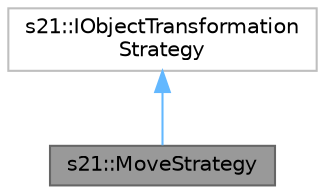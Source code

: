 digraph "s21::MoveStrategy"
{
 // LATEX_PDF_SIZE
  bgcolor="transparent";
  edge [fontname=Helvetica,fontsize=10,labelfontname=Helvetica,labelfontsize=10];
  node [fontname=Helvetica,fontsize=10,shape=box,height=0.2,width=0.4];
  Node1 [label="s21::MoveStrategy",height=0.2,width=0.4,color="gray40", fillcolor="grey60", style="filled", fontcolor="black",tooltip=" "];
  Node2 -> Node1 [dir="back",color="steelblue1",style="solid"];
  Node2 [label="s21::IObjectTransformation\lStrategy",height=0.2,width=0.4,color="grey75", fillcolor="white", style="filled",URL="$classs21_1_1IObjectTransformationStrategy.html",tooltip=" "];
}
